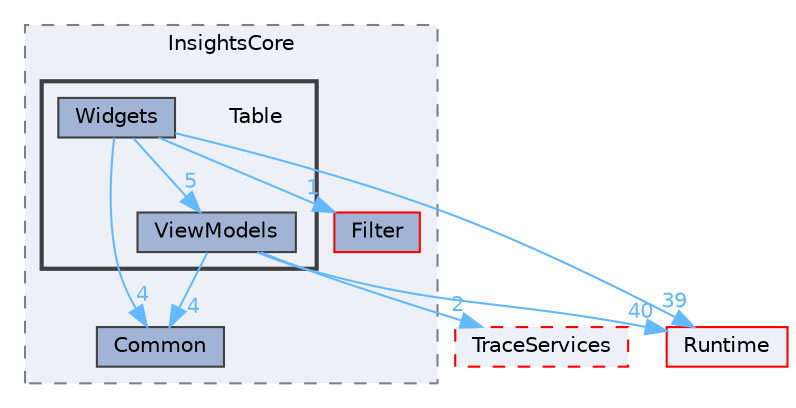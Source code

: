 digraph "Table"
{
 // INTERACTIVE_SVG=YES
 // LATEX_PDF_SIZE
  bgcolor="transparent";
  edge [fontname=Helvetica,fontsize=10,labelfontname=Helvetica,labelfontsize=10];
  node [fontname=Helvetica,fontsize=10,shape=box,height=0.2,width=0.4];
  compound=true
  subgraph clusterdir_c6ce1e02f3cf6081a3c1acd8074c3d93 {
    graph [ bgcolor="#edf0f7", pencolor="grey50", label="InsightsCore", fontname=Helvetica,fontsize=10 style="filled,dashed", URL="dir_c6ce1e02f3cf6081a3c1acd8074c3d93.html",tooltip=""]
  dir_a7c9ec6194cd4668d6f73db5b791c176 [label="Common", fillcolor="#a2b4d6", color="grey25", style="filled", URL="dir_a7c9ec6194cd4668d6f73db5b791c176.html",tooltip=""];
  dir_dc90ff879bb49d9b9937db94ffd3518b [label="Filter", fillcolor="#a2b4d6", color="red", style="filled", URL="dir_dc90ff879bb49d9b9937db94ffd3518b.html",tooltip=""];
  subgraph clusterdir_2d804c98dc90f00e46ec07f3955ba1af {
    graph [ bgcolor="#edf0f7", pencolor="grey25", label="", fontname=Helvetica,fontsize=10 style="filled,bold", URL="dir_2d804c98dc90f00e46ec07f3955ba1af.html",tooltip=""]
    dir_2d804c98dc90f00e46ec07f3955ba1af [shape=plaintext, label="Table"];
  dir_dc16da27d1b17e0bc83c5bbe1486995a [label="ViewModels", fillcolor="#a2b4d6", color="grey25", style="filled", URL="dir_dc16da27d1b17e0bc83c5bbe1486995a.html",tooltip=""];
  dir_eef47ef8b7fbdf83de36a76e2cd4424c [label="Widgets", fillcolor="#a2b4d6", color="grey25", style="filled", URL="dir_eef47ef8b7fbdf83de36a76e2cd4424c.html",tooltip=""];
  }
  }
  dir_7536b172fbd480bfd146a1b1acd6856b [label="Runtime", fillcolor="#edf0f7", color="red", style="filled", URL="dir_7536b172fbd480bfd146a1b1acd6856b.html",tooltip=""];
  dir_02ed04284a67ebd20cd28861599f6693 [label="TraceServices", fillcolor="#edf0f7", color="red", style="filled,dashed", URL="dir_02ed04284a67ebd20cd28861599f6693.html",tooltip=""];
  dir_dc16da27d1b17e0bc83c5bbe1486995a->dir_02ed04284a67ebd20cd28861599f6693 [headlabel="2", labeldistance=1.5 headhref="dir_001250_001195.html" href="dir_001250_001195.html" color="steelblue1" fontcolor="steelblue1"];
  dir_dc16da27d1b17e0bc83c5bbe1486995a->dir_7536b172fbd480bfd146a1b1acd6856b [headlabel="40", labeldistance=1.5 headhref="dir_001250_000984.html" href="dir_001250_000984.html" color="steelblue1" fontcolor="steelblue1"];
  dir_dc16da27d1b17e0bc83c5bbe1486995a->dir_a7c9ec6194cd4668d6f73db5b791c176 [headlabel="4", labeldistance=1.5 headhref="dir_001250_000214.html" href="dir_001250_000214.html" color="steelblue1" fontcolor="steelblue1"];
  dir_eef47ef8b7fbdf83de36a76e2cd4424c->dir_7536b172fbd480bfd146a1b1acd6856b [headlabel="39", labeldistance=1.5 headhref="dir_001284_000984.html" href="dir_001284_000984.html" color="steelblue1" fontcolor="steelblue1"];
  dir_eef47ef8b7fbdf83de36a76e2cd4424c->dir_a7c9ec6194cd4668d6f73db5b791c176 [headlabel="4", labeldistance=1.5 headhref="dir_001284_000214.html" href="dir_001284_000214.html" color="steelblue1" fontcolor="steelblue1"];
  dir_eef47ef8b7fbdf83de36a76e2cd4424c->dir_dc16da27d1b17e0bc83c5bbe1486995a [headlabel="5", labeldistance=1.5 headhref="dir_001284_001250.html" href="dir_001284_001250.html" color="steelblue1" fontcolor="steelblue1"];
  dir_eef47ef8b7fbdf83de36a76e2cd4424c->dir_dc90ff879bb49d9b9937db94ffd3518b [headlabel="1", labeldistance=1.5 headhref="dir_001284_000400.html" href="dir_001284_000400.html" color="steelblue1" fontcolor="steelblue1"];
}
